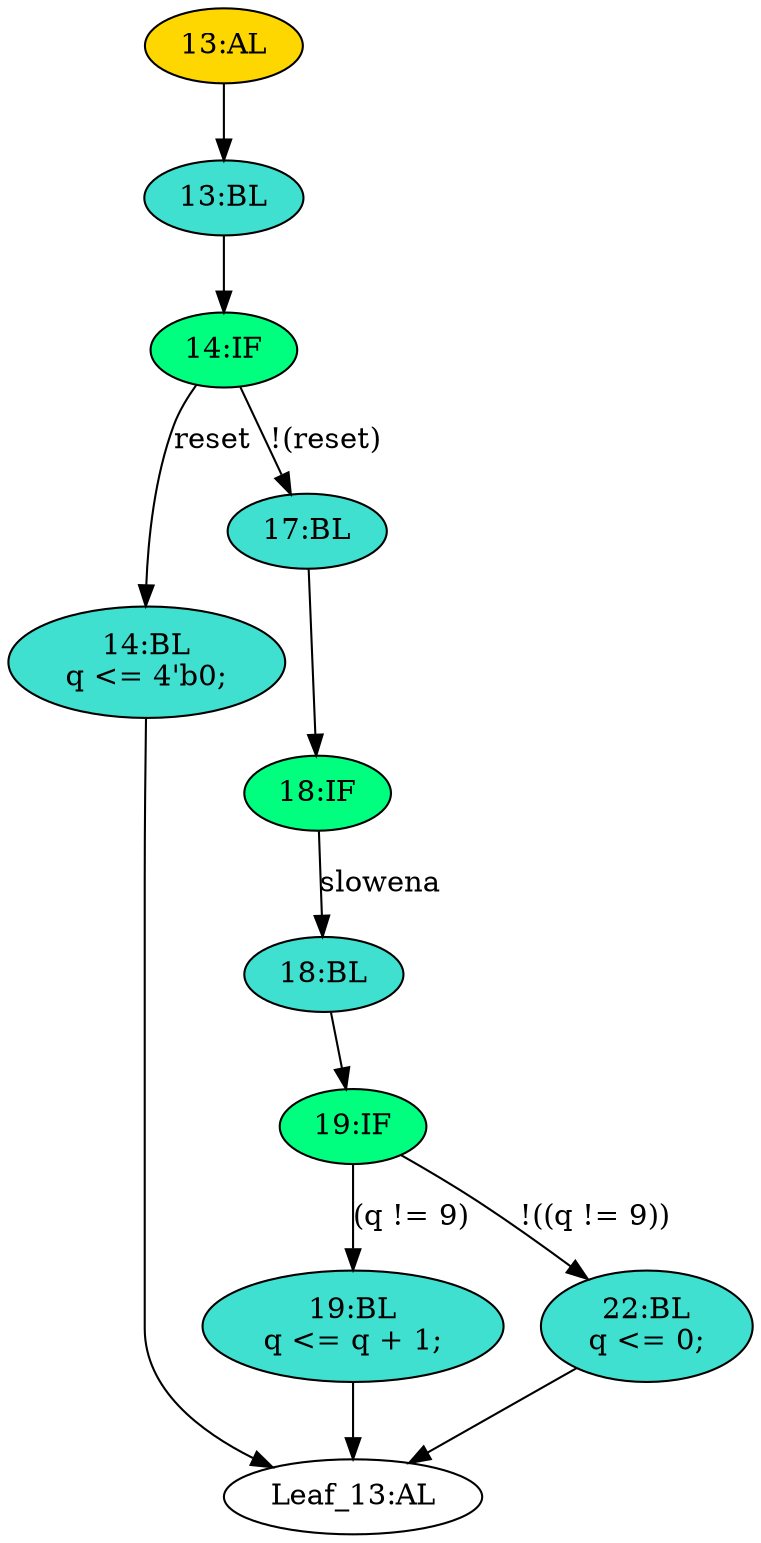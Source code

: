 strict digraph "" {
	node [label="\N"];
	"19:BL"	[ast="<pyverilog.vparser.ast.Block object at 0x7f7304d787d0>",
		fillcolor=turquoise,
		label="19:BL
q <= q + 1;",
		statements="[<pyverilog.vparser.ast.NonblockingSubstitution object at 0x7f7304d78510>]",
		style=filled,
		typ=Block];
	"Leaf_13:AL"	[def_var="['q']",
		label="Leaf_13:AL"];
	"19:BL" -> "Leaf_13:AL"	[cond="[]",
		lineno=None];
	"14:BL"	[ast="<pyverilog.vparser.ast.Block object at 0x7f7304d78950>",
		fillcolor=turquoise,
		label="14:BL
q <= 4'b0;",
		statements="[<pyverilog.vparser.ast.NonblockingSubstitution object at 0x7f7304d78810>]",
		style=filled,
		typ=Block];
	"14:BL" -> "Leaf_13:AL"	[cond="[]",
		lineno=None];
	"17:BL"	[ast="<pyverilog.vparser.ast.Block object at 0x7f7304d78990>",
		fillcolor=turquoise,
		label="17:BL",
		statements="[]",
		style=filled,
		typ=Block];
	"18:IF"	[ast="<pyverilog.vparser.ast.IfStatement object at 0x7f7304d789d0>",
		fillcolor=springgreen,
		label="18:IF",
		statements="[]",
		style=filled,
		typ=IfStatement];
	"17:BL" -> "18:IF"	[cond="[]",
		lineno=None];
	"18:BL"	[ast="<pyverilog.vparser.ast.Block object at 0x7f7304d78a90>",
		fillcolor=turquoise,
		label="18:BL",
		statements="[]",
		style=filled,
		typ=Block];
	"18:IF" -> "18:BL"	[cond="['slowena']",
		label=slowena,
		lineno=18];
	"19:IF"	[ast="<pyverilog.vparser.ast.IfStatement object at 0x7f7304d78ad0>",
		fillcolor=springgreen,
		label="19:IF",
		statements="[]",
		style=filled,
		typ=IfStatement];
	"19:IF" -> "19:BL"	[cond="['q']",
		label="(q != 9)",
		lineno=19];
	"22:BL"	[ast="<pyverilog.vparser.ast.Block object at 0x7f7304d78b10>",
		fillcolor=turquoise,
		label="22:BL
q <= 0;",
		statements="[<pyverilog.vparser.ast.NonblockingSubstitution object at 0x7f7304d78b50>]",
		style=filled,
		typ=Block];
	"19:IF" -> "22:BL"	[cond="['q']",
		label="!((q != 9))",
		lineno=19];
	"13:BL"	[ast="<pyverilog.vparser.ast.Block object at 0x7f7304d78e50>",
		fillcolor=turquoise,
		label="13:BL",
		statements="[]",
		style=filled,
		typ=Block];
	"14:IF"	[ast="<pyverilog.vparser.ast.IfStatement object at 0x7f7304d78e90>",
		fillcolor=springgreen,
		label="14:IF",
		statements="[]",
		style=filled,
		typ=IfStatement];
	"13:BL" -> "14:IF"	[cond="[]",
		lineno=None];
	"14:IF" -> "14:BL"	[cond="['reset']",
		label=reset,
		lineno=14];
	"14:IF" -> "17:BL"	[cond="['reset']",
		label="!(reset)",
		lineno=14];
	"18:BL" -> "19:IF"	[cond="[]",
		lineno=None];
	"22:BL" -> "Leaf_13:AL"	[cond="[]",
		lineno=None];
	"13:AL"	[ast="<pyverilog.vparser.ast.Always object at 0x7f7304d78f90>",
		clk_sens=True,
		fillcolor=gold,
		label="13:AL",
		sens="['clk']",
		statements="[]",
		style=filled,
		typ=Always,
		use_var="['reset', 'q', 'slowena']"];
	"13:AL" -> "13:BL"	[cond="[]",
		lineno=None];
}
